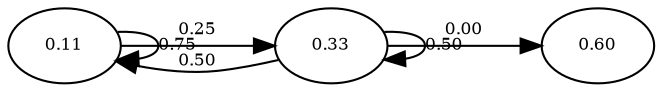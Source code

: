// RBF
digraph {
	dpi=100
	node [fontsize=8]
	edge [fontsize=8]
	edge [labelfloat=false]
	0.11
	0.33
	0.11 -> 0.11 [label=0.75 constraint=false]
	0.11 -> 0.33 [label=0.25 constraint=false]
	0.33 -> 0.33 [label=0.50 constraint=false]
	0.33 -> 0.60 [label=0.00 constraint=false]
	0.33 -> 0.11 [label=0.50 constraint=false]
}
